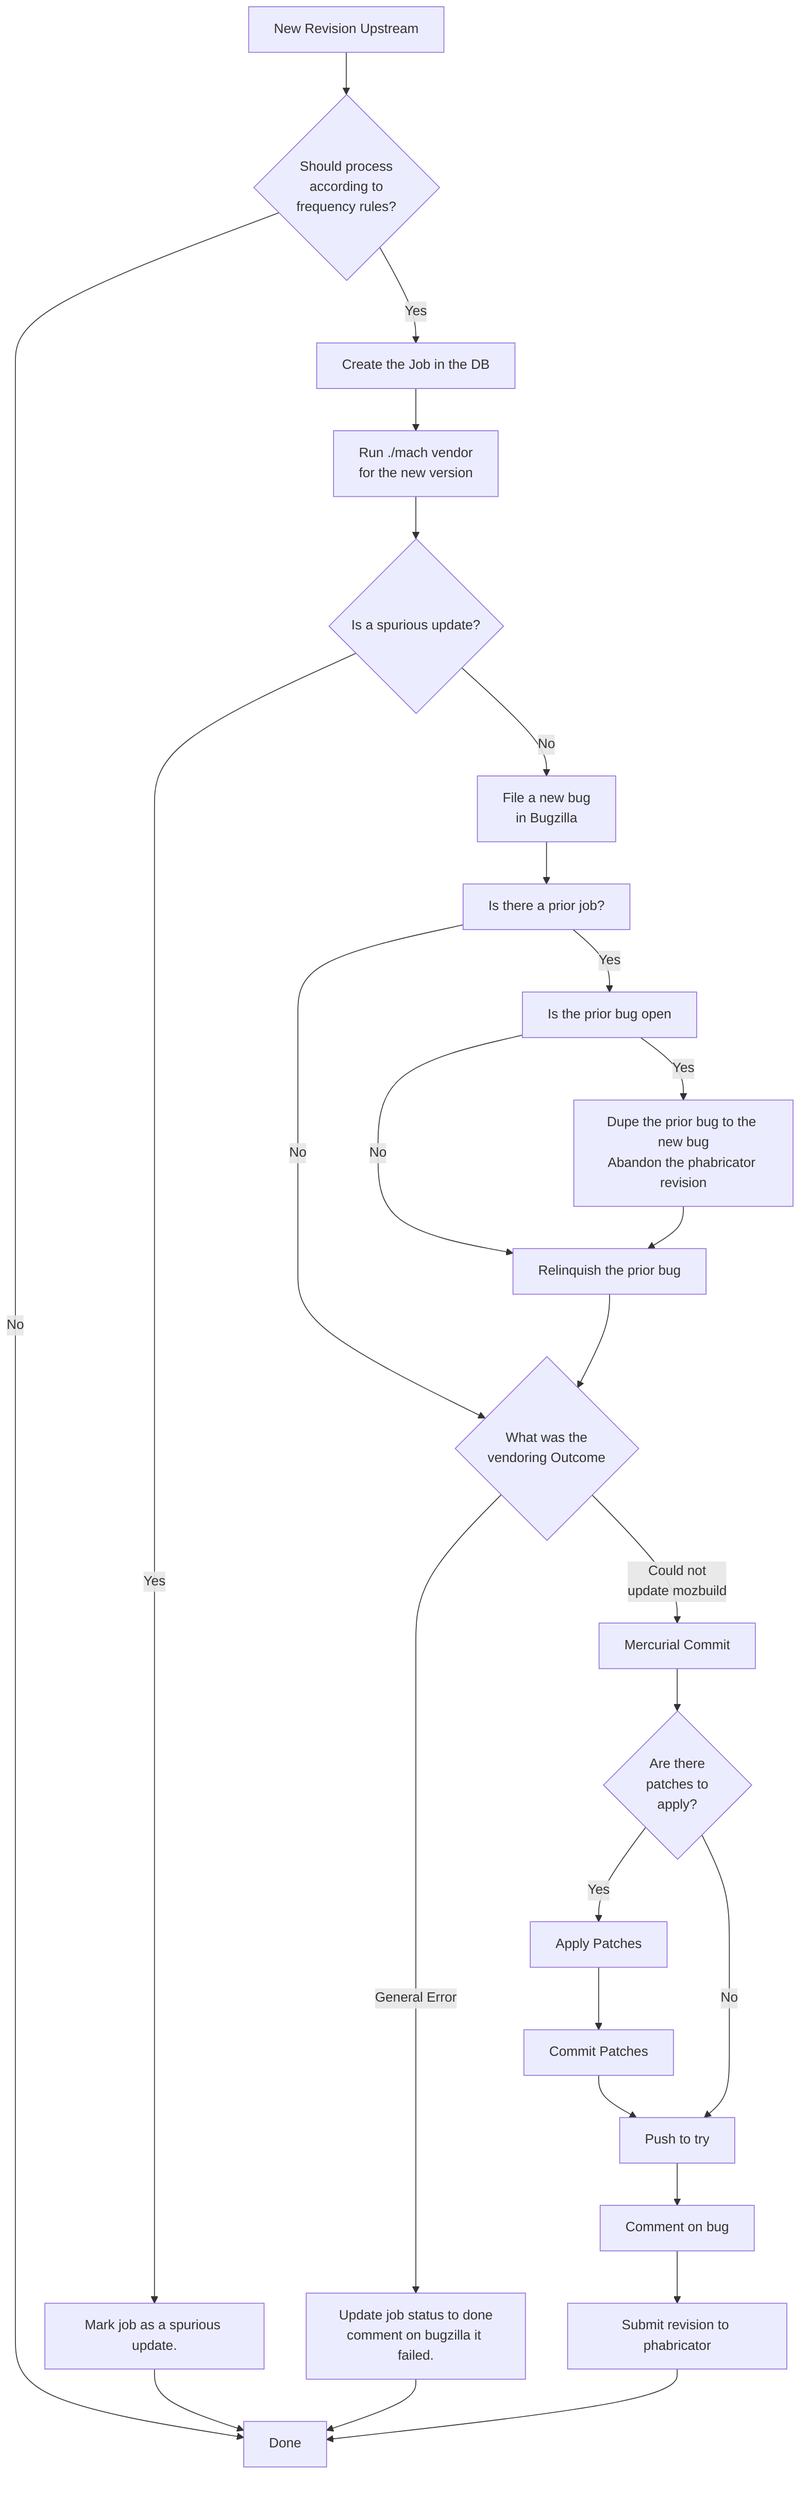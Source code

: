 graph TD
    Done[Done]

    A[New Revision Upstream]
    A --> FrequencyCheck
    
    FrequencyCheck{Should process <br />according to <br/>frequency rules?}
    FrequencyCheck -->|Yes| CreateJob
    FrequencyCheck -->|No| Done

    CreateJob[Create the Job in the DB]
    CreateJob --> VendorTheNewVersion

    VendorTheNewVersion[Run ./mach vendor <br/>for the new version]
    VendorTheNewVersion --> SpuriousCheck
    
    SpuriousCheck{Is a spurious update?}
    SpuriousCheck -->|No| FileBug
    SpuriousCheck -->|Yes| X1[Mark job as a spurious update.] --> Done

    FileBug[File a new bug<br />in Bugzilla]
    FileBug --> PriorBug

    PriorBug[Is there a prior job?]
    PriorBug -->|Yes| IsPriorBugOpen
    PriorBug --> |No| HandleVendoringOutcomes

    IsPriorBugOpen[Is the prior bug open] 
    IsPriorBugOpen --> |Yes| HandleOpenPriorBug
    IsPriorBugOpen --> |No| RelinquishPriorBug

    RelinquishPriorBug[Relinquish the prior bug]

    HandleOpenPriorBug[Dupe the prior bug to the new bug<br />Abandon the phabricator revision]
    HandleOpenPriorBug --> RelinquishPriorBug

    RelinquishPriorBug --> HandleVendoringOutcomes

    HandleVendoringOutcomes{What was the<br />vendoring Outcome}
    HandleVendoringOutcomes --> |General Error| X2[Update job status to done<br />comment on bugzilla it failed.] --> Done
    HandleVendoringOutcomes --> |Could not <br />update mozbuild| Commit

    Commit[Mercurial Commit] -->HasPatches

    HasPatches{Are there <br />patches to <br />apply?}
    HasPatches --> |Yes| ApplyPatches[Apply Patches] --> CommitPatches[Commit Patches] --> PushToTry
    HasPatches --> |No| PushToTry

    PushToTry[Push to try]
    PushToTry --> CommentOnBug

    CommentOnBug[Comment on bug]
    CommentOnBug --> SubmitPhab

    SubmitPhab[Submit revision to phabricator]
    SubmitPhab --> Done